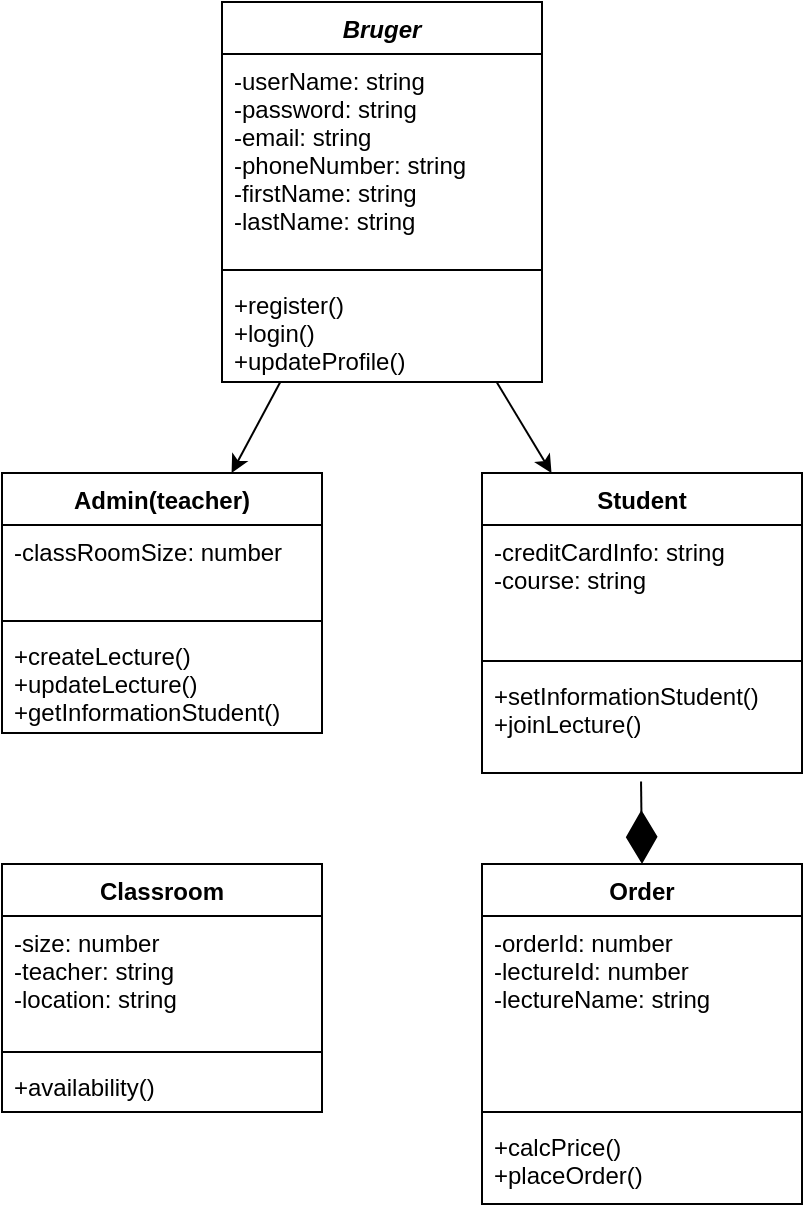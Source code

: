 <mxfile version="12.0.0" type="github" pages="1"><diagram name="Page-1" id="e7e014a7-5840-1c2e-5031-d8a46d1fe8dd"><mxGraphModel dx="660" dy="699" grid="1" gridSize="10" guides="1" tooltips="1" connect="1" arrows="1" fold="1" page="1" pageScale="1" pageWidth="1169" pageHeight="826" background="#ffffff" math="0" shadow="0"><root><mxCell id="0"/><mxCell id="1" parent="0"/><mxCell id="LFXo94fJ0sIlH8z8r5xg-41" value="" style="edgeStyle=none;rounded=0;orthogonalLoop=1;jettySize=auto;html=1;" edge="1" parent="1" source="LFXo94fJ0sIlH8z8r5xg-43" target="LFXo94fJ0sIlH8z8r5xg-51"><mxGeometry relative="1" as="geometry"/></mxCell><mxCell id="LFXo94fJ0sIlH8z8r5xg-42" value="" style="edgeStyle=none;rounded=0;orthogonalLoop=1;jettySize=auto;html=1;" edge="1" parent="1" source="LFXo94fJ0sIlH8z8r5xg-43" target="LFXo94fJ0sIlH8z8r5xg-47"><mxGeometry relative="1" as="geometry"/></mxCell><mxCell id="LFXo94fJ0sIlH8z8r5xg-43" value="Bruger" style="swimlane;fontStyle=3;align=center;verticalAlign=top;childLayout=stackLayout;horizontal=1;startSize=26;horizontalStack=0;resizeParent=1;resizeParentMax=0;resizeLast=0;collapsible=1;marginBottom=0;" vertex="1" parent="1"><mxGeometry x="350" y="29" width="160" height="190" as="geometry"><mxRectangle x="350" y="29" width="70" height="26" as="alternateBounds"/></mxGeometry></mxCell><mxCell id="LFXo94fJ0sIlH8z8r5xg-44" value="-userName: string&#10;-password: string&#10;-email: string&#10;-phoneNumber: string&#10;-firstName: string&#10;-lastName: string&#10;&#10;" style="text;strokeColor=none;fillColor=none;align=left;verticalAlign=top;spacingLeft=4;spacingRight=4;overflow=hidden;rotatable=0;points=[[0,0.5],[1,0.5]];portConstraint=eastwest;" vertex="1" parent="LFXo94fJ0sIlH8z8r5xg-43"><mxGeometry y="26" width="160" height="104" as="geometry"/></mxCell><mxCell id="LFXo94fJ0sIlH8z8r5xg-45" value="" style="line;strokeWidth=1;fillColor=none;align=left;verticalAlign=middle;spacingTop=-1;spacingLeft=3;spacingRight=3;rotatable=0;labelPosition=right;points=[];portConstraint=eastwest;" vertex="1" parent="LFXo94fJ0sIlH8z8r5xg-43"><mxGeometry y="130" width="160" height="8" as="geometry"/></mxCell><mxCell id="LFXo94fJ0sIlH8z8r5xg-46" value="+register()&#10;+login()&#10;+updateProfile()" style="text;strokeColor=none;fillColor=none;align=left;verticalAlign=top;spacingLeft=4;spacingRight=4;overflow=hidden;rotatable=0;points=[[0,0.5],[1,0.5]];portConstraint=eastwest;" vertex="1" parent="LFXo94fJ0sIlH8z8r5xg-43"><mxGeometry y="138" width="160" height="52" as="geometry"/></mxCell><mxCell id="LFXo94fJ0sIlH8z8r5xg-47" value="Admin(teacher)" style="swimlane;fontStyle=1;align=center;verticalAlign=top;childLayout=stackLayout;horizontal=1;startSize=26;horizontalStack=0;resizeParent=1;resizeParentMax=0;resizeLast=0;collapsible=1;marginBottom=0;" vertex="1" parent="1"><mxGeometry x="240" y="264.5" width="160" height="130" as="geometry"><mxRectangle x="350" y="29" width="70" height="26" as="alternateBounds"/></mxGeometry></mxCell><mxCell id="LFXo94fJ0sIlH8z8r5xg-48" value="-classRoomSize: number&#10;" style="text;strokeColor=none;fillColor=none;align=left;verticalAlign=top;spacingLeft=4;spacingRight=4;overflow=hidden;rotatable=0;points=[[0,0.5],[1,0.5]];portConstraint=eastwest;" vertex="1" parent="LFXo94fJ0sIlH8z8r5xg-47"><mxGeometry y="26" width="160" height="44" as="geometry"/></mxCell><mxCell id="LFXo94fJ0sIlH8z8r5xg-49" value="" style="line;strokeWidth=1;fillColor=none;align=left;verticalAlign=middle;spacingTop=-1;spacingLeft=3;spacingRight=3;rotatable=0;labelPosition=right;points=[];portConstraint=eastwest;" vertex="1" parent="LFXo94fJ0sIlH8z8r5xg-47"><mxGeometry y="70" width="160" height="8" as="geometry"/></mxCell><mxCell id="LFXo94fJ0sIlH8z8r5xg-50" value="+createLecture()&#10;+updateLecture()&#10;+getInformationStudent()" style="text;strokeColor=none;fillColor=none;align=left;verticalAlign=top;spacingLeft=4;spacingRight=4;overflow=hidden;rotatable=0;points=[[0,0.5],[1,0.5]];portConstraint=eastwest;" vertex="1" parent="LFXo94fJ0sIlH8z8r5xg-47"><mxGeometry y="78" width="160" height="52" as="geometry"/></mxCell><mxCell id="LFXo94fJ0sIlH8z8r5xg-51" value="Student" style="swimlane;fontStyle=1;align=center;verticalAlign=top;childLayout=stackLayout;horizontal=1;startSize=26;horizontalStack=0;resizeParent=1;resizeParentMax=0;resizeLast=0;collapsible=1;marginBottom=0;" vertex="1" parent="1"><mxGeometry x="480" y="264.5" width="160" height="150" as="geometry"><mxRectangle x="350" y="29" width="70" height="26" as="alternateBounds"/></mxGeometry></mxCell><mxCell id="LFXo94fJ0sIlH8z8r5xg-52" value="-creditCardInfo: string&#10;-course: string" style="text;strokeColor=none;fillColor=none;align=left;verticalAlign=top;spacingLeft=4;spacingRight=4;overflow=hidden;rotatable=0;points=[[0,0.5],[1,0.5]];portConstraint=eastwest;" vertex="1" parent="LFXo94fJ0sIlH8z8r5xg-51"><mxGeometry y="26" width="160" height="64" as="geometry"/></mxCell><mxCell id="LFXo94fJ0sIlH8z8r5xg-53" value="" style="line;strokeWidth=1;fillColor=none;align=left;verticalAlign=middle;spacingTop=-1;spacingLeft=3;spacingRight=3;rotatable=0;labelPosition=right;points=[];portConstraint=eastwest;" vertex="1" parent="LFXo94fJ0sIlH8z8r5xg-51"><mxGeometry y="90" width="160" height="8" as="geometry"/></mxCell><mxCell id="LFXo94fJ0sIlH8z8r5xg-54" value="+setInformationStudent()&#10;+joinLecture()&#10;" style="text;strokeColor=none;fillColor=none;align=left;verticalAlign=top;spacingLeft=4;spacingRight=4;overflow=hidden;rotatable=0;points=[[0,0.5],[1,0.5]];portConstraint=eastwest;" vertex="1" parent="LFXo94fJ0sIlH8z8r5xg-51"><mxGeometry y="98" width="160" height="52" as="geometry"/></mxCell><mxCell id="LFXo94fJ0sIlH8z8r5xg-55" value="Order" style="swimlane;fontStyle=1;align=center;verticalAlign=top;childLayout=stackLayout;horizontal=1;startSize=26;horizontalStack=0;resizeParent=1;resizeParentMax=0;resizeLast=0;collapsible=1;marginBottom=0;" vertex="1" parent="1"><mxGeometry x="480" y="460" width="160" height="170" as="geometry"><mxRectangle x="350" y="29" width="70" height="26" as="alternateBounds"/></mxGeometry></mxCell><mxCell id="LFXo94fJ0sIlH8z8r5xg-56" value="-orderId: number&#10;-lectureId: number&#10;-lectureName: string&#10;" style="text;strokeColor=none;fillColor=none;align=left;verticalAlign=top;spacingLeft=4;spacingRight=4;overflow=hidden;rotatable=0;points=[[0,0.5],[1,0.5]];portConstraint=eastwest;" vertex="1" parent="LFXo94fJ0sIlH8z8r5xg-55"><mxGeometry y="26" width="160" height="94" as="geometry"/></mxCell><mxCell id="LFXo94fJ0sIlH8z8r5xg-57" value="" style="line;strokeWidth=1;fillColor=none;align=left;verticalAlign=middle;spacingTop=-1;spacingLeft=3;spacingRight=3;rotatable=0;labelPosition=right;points=[];portConstraint=eastwest;" vertex="1" parent="LFXo94fJ0sIlH8z8r5xg-55"><mxGeometry y="120" width="160" height="8" as="geometry"/></mxCell><mxCell id="LFXo94fJ0sIlH8z8r5xg-58" value="+calcPrice()&#10;+placeOrder()" style="text;strokeColor=none;fillColor=none;align=left;verticalAlign=top;spacingLeft=4;spacingRight=4;overflow=hidden;rotatable=0;points=[[0,0.5],[1,0.5]];portConstraint=eastwest;" vertex="1" parent="LFXo94fJ0sIlH8z8r5xg-55"><mxGeometry y="128" width="160" height="42" as="geometry"/></mxCell><mxCell id="LFXo94fJ0sIlH8z8r5xg-62" value="Classroom" style="swimlane;fontStyle=1;align=center;verticalAlign=top;childLayout=stackLayout;horizontal=1;startSize=26;horizontalStack=0;resizeParent=1;resizeParentMax=0;resizeLast=0;collapsible=1;marginBottom=0;" vertex="1" parent="1"><mxGeometry x="240" y="460" width="160" height="124" as="geometry"/></mxCell><mxCell id="LFXo94fJ0sIlH8z8r5xg-63" value="-size: number&#10;-teacher: string&#10;-location: string" style="text;strokeColor=none;fillColor=none;align=left;verticalAlign=top;spacingLeft=4;spacingRight=4;overflow=hidden;rotatable=0;points=[[0,0.5],[1,0.5]];portConstraint=eastwest;" vertex="1" parent="LFXo94fJ0sIlH8z8r5xg-62"><mxGeometry y="26" width="160" height="64" as="geometry"/></mxCell><mxCell id="LFXo94fJ0sIlH8z8r5xg-64" value="" style="line;strokeWidth=1;fillColor=none;align=left;verticalAlign=middle;spacingTop=-1;spacingLeft=3;spacingRight=3;rotatable=0;labelPosition=right;points=[];portConstraint=eastwest;" vertex="1" parent="LFXo94fJ0sIlH8z8r5xg-62"><mxGeometry y="90" width="160" height="8" as="geometry"/></mxCell><mxCell id="LFXo94fJ0sIlH8z8r5xg-65" value="+availability()" style="text;strokeColor=none;fillColor=none;align=left;verticalAlign=top;spacingLeft=4;spacingRight=4;overflow=hidden;rotatable=0;points=[[0,0.5],[1,0.5]];portConstraint=eastwest;" vertex="1" parent="LFXo94fJ0sIlH8z8r5xg-62"><mxGeometry y="98" width="160" height="26" as="geometry"/></mxCell><mxCell id="LFXo94fJ0sIlH8z8r5xg-75" value="" style="endArrow=diamondThin;endFill=1;endSize=24;html=1;entryX=0.5;entryY=0;entryDx=0;entryDy=0;exitX=0.497;exitY=1.081;exitDx=0;exitDy=0;exitPerimeter=0;" edge="1" parent="1" source="LFXo94fJ0sIlH8z8r5xg-54" target="LFXo94fJ0sIlH8z8r5xg-55"><mxGeometry width="160" relative="1" as="geometry"><mxPoint x="520" y="480" as="sourcePoint"/><mxPoint x="570" y="760" as="targetPoint"/></mxGeometry></mxCell></root></mxGraphModel></diagram></mxfile>